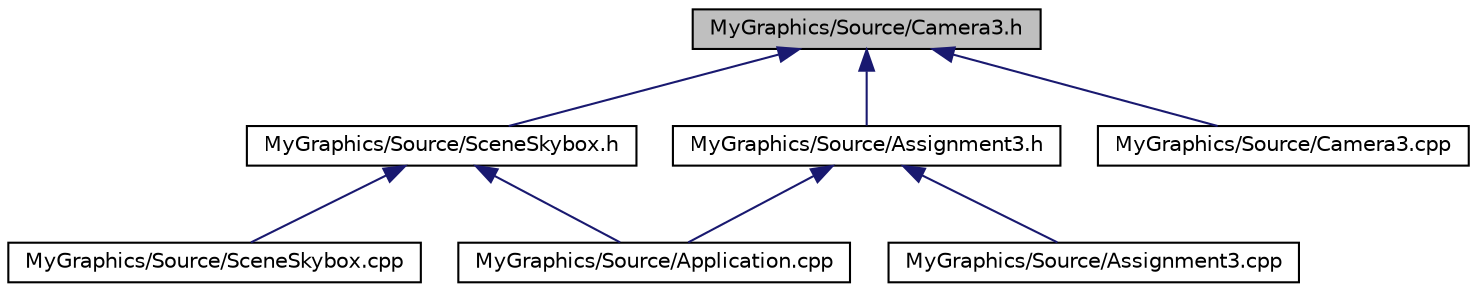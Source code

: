 digraph "MyGraphics/Source/Camera3.h"
{
  bgcolor="transparent";
  edge [fontname="Helvetica",fontsize="10",labelfontname="Helvetica",labelfontsize="10"];
  node [fontname="Helvetica",fontsize="10",shape=record];
  Node1 [label="MyGraphics/Source/Camera3.h",height=0.2,width=0.4,color="black", fillcolor="grey75", style="filled", fontcolor="black"];
  Node1 -> Node2 [dir="back",color="midnightblue",fontsize="10",style="solid",fontname="Helvetica"];
  Node2 [label="MyGraphics/Source/SceneSkybox.h",height=0.2,width=0.4,color="black",URL="$SceneSkybox_8h.html"];
  Node2 -> Node3 [dir="back",color="midnightblue",fontsize="10",style="solid",fontname="Helvetica"];
  Node3 [label="MyGraphics/Source/Application.cpp",height=0.2,width=0.4,color="black",URL="$Application_8cpp.html"];
  Node2 -> Node4 [dir="back",color="midnightblue",fontsize="10",style="solid",fontname="Helvetica"];
  Node4 [label="MyGraphics/Source/SceneSkybox.cpp",height=0.2,width=0.4,color="black",URL="$SceneSkybox_8cpp.html"];
  Node1 -> Node5 [dir="back",color="midnightblue",fontsize="10",style="solid",fontname="Helvetica"];
  Node5 [label="MyGraphics/Source/Assignment3.h",height=0.2,width=0.4,color="black",URL="$Assignment3_8h.html"];
  Node5 -> Node3 [dir="back",color="midnightblue",fontsize="10",style="solid",fontname="Helvetica"];
  Node5 -> Node6 [dir="back",color="midnightblue",fontsize="10",style="solid",fontname="Helvetica"];
  Node6 [label="MyGraphics/Source/Assignment3.cpp",height=0.2,width=0.4,color="black",URL="$Assignment3_8cpp.html"];
  Node1 -> Node7 [dir="back",color="midnightblue",fontsize="10",style="solid",fontname="Helvetica"];
  Node7 [label="MyGraphics/Source/Camera3.cpp",height=0.2,width=0.4,color="black",URL="$Camera3_8cpp.html"];
}
